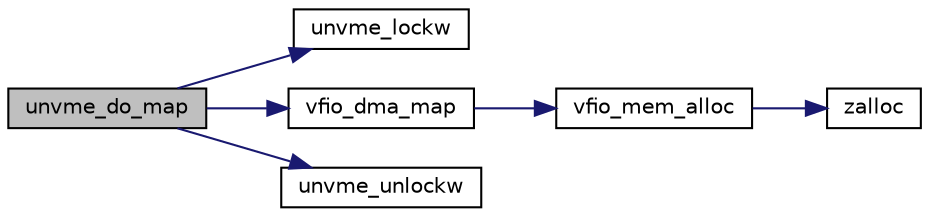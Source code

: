 digraph "unvme_do_map"
{
  edge [fontname="Helvetica",fontsize="10",labelfontname="Helvetica",labelfontsize="10"];
  node [fontname="Helvetica",fontsize="10",shape=record];
  rankdir="LR";
  Node1 [label="unvme_do_map",height=0.2,width=0.4,color="black", fillcolor="grey75", style="filled", fontcolor="black"];
  Node1 -> Node2 [color="midnightblue",fontsize="10",style="solid",fontname="Helvetica"];
  Node2 [label="unvme_lockw",height=0.2,width=0.4,color="black", fillcolor="white", style="filled",URL="$unvme__lock_8h.html#a3ac7f83033513b3f50ba098974c5f576"];
  Node1 -> Node3 [color="midnightblue",fontsize="10",style="solid",fontname="Helvetica"];
  Node3 [label="vfio_dma_map",height=0.2,width=0.4,color="black", fillcolor="white", style="filled",URL="$unvme__vfio_8c.html#a213e0d2801303bc563ec25322f6a3864"];
  Node3 -> Node4 [color="midnightblue",fontsize="10",style="solid",fontname="Helvetica"];
  Node4 [label="vfio_mem_alloc",height=0.2,width=0.4,color="black", fillcolor="white", style="filled",URL="$unvme__vfio_8c.html#ab2aad0aa82586d1cb1c54fff5e97f047"];
  Node4 -> Node5 [color="midnightblue",fontsize="10",style="solid",fontname="Helvetica"];
  Node5 [label="zalloc",height=0.2,width=0.4,color="black", fillcolor="white", style="filled",URL="$unvme__log_8h.html#ad0365f35de6857f0533c276a8d243ccc"];
  Node1 -> Node6 [color="midnightblue",fontsize="10",style="solid",fontname="Helvetica"];
  Node6 [label="unvme_unlockw",height=0.2,width=0.4,color="black", fillcolor="white", style="filled",URL="$unvme__lock_8h.html#a6ff3d82a38923c504b51212593669f36"];
}

